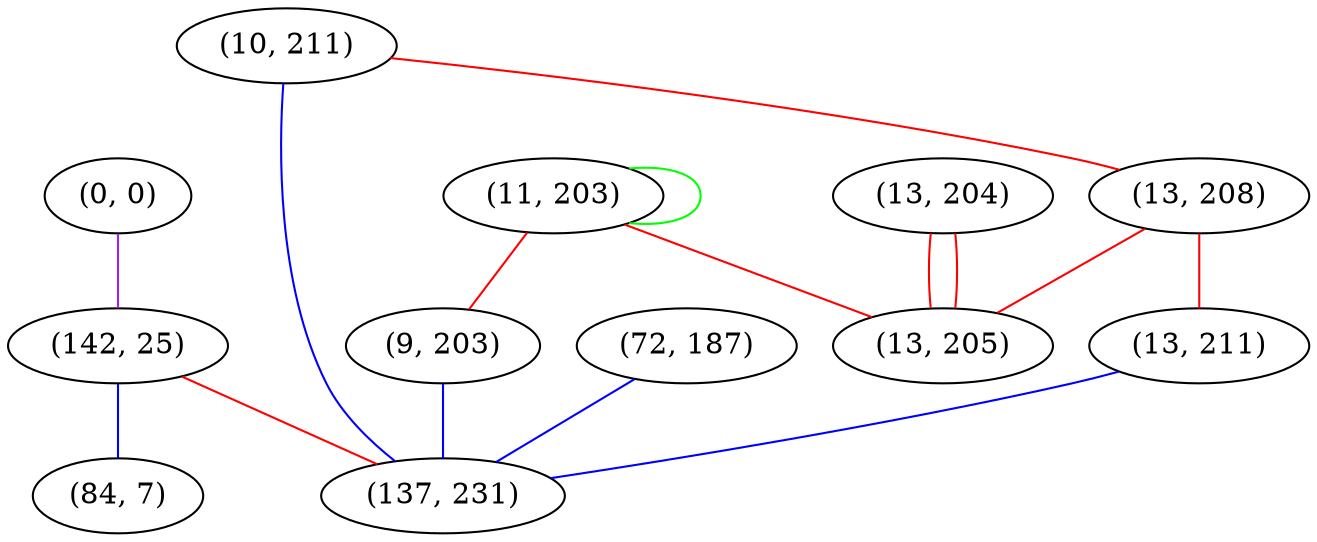graph "" {
"(13, 204)";
"(0, 0)";
"(11, 203)";
"(142, 25)";
"(10, 211)";
"(13, 208)";
"(84, 7)";
"(9, 203)";
"(13, 211)";
"(72, 187)";
"(137, 231)";
"(13, 205)";
"(13, 204)" -- "(13, 205)"  [color=red, key=0, weight=1];
"(13, 204)" -- "(13, 205)"  [color=red, key=1, weight=1];
"(0, 0)" -- "(142, 25)"  [color=purple, key=0, weight=4];
"(11, 203)" -- "(9, 203)"  [color=red, key=0, weight=1];
"(11, 203)" -- "(13, 205)"  [color=red, key=0, weight=1];
"(11, 203)" -- "(11, 203)"  [color=green, key=0, weight=2];
"(142, 25)" -- "(84, 7)"  [color=blue, key=0, weight=3];
"(142, 25)" -- "(137, 231)"  [color=red, key=0, weight=1];
"(10, 211)" -- "(13, 208)"  [color=red, key=0, weight=1];
"(10, 211)" -- "(137, 231)"  [color=blue, key=0, weight=3];
"(13, 208)" -- "(13, 205)"  [color=red, key=0, weight=1];
"(13, 208)" -- "(13, 211)"  [color=red, key=0, weight=1];
"(9, 203)" -- "(137, 231)"  [color=blue, key=0, weight=3];
"(13, 211)" -- "(137, 231)"  [color=blue, key=0, weight=3];
"(72, 187)" -- "(137, 231)"  [color=blue, key=0, weight=3];
}
